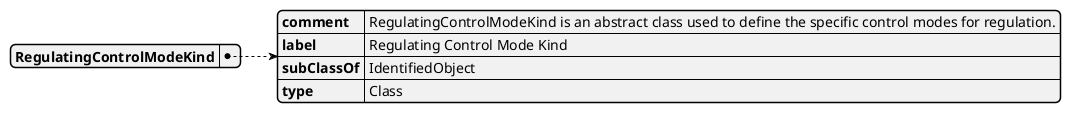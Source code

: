 @startjson
{
  "RegulatingControlModeKind": {
    "comment": "RegulatingControlModeKind is an abstract class used to define the specific control modes for regulation.",
    "label": "Regulating Control Mode Kind",
    "subClassOf": "IdentifiedObject",
    "type": "Class"
  }
}
@endjson
